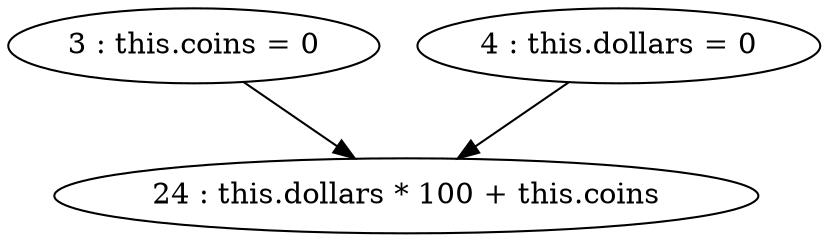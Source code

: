 digraph G {
"3 : this.coins = 0"
"3 : this.coins = 0" -> "24 : this.dollars * 100 + this.coins"
"4 : this.dollars = 0"
"4 : this.dollars = 0" -> "24 : this.dollars * 100 + this.coins"
"24 : this.dollars * 100 + this.coins"
}